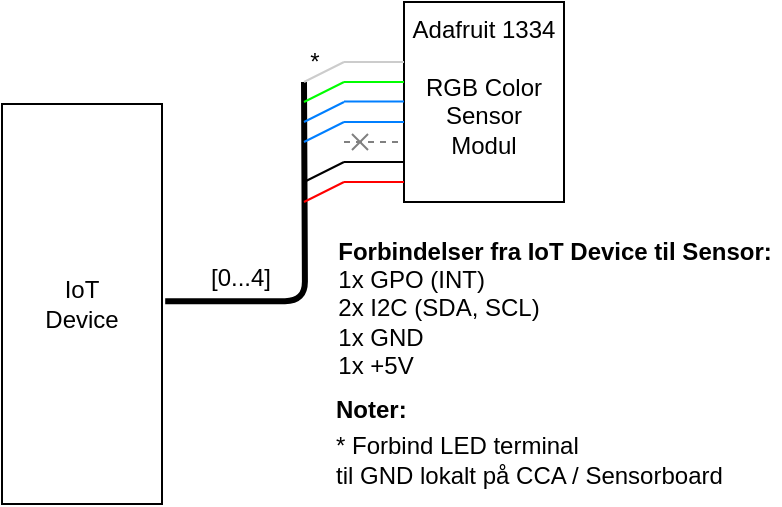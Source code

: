 <mxfile version="13.7.1" type="device"><diagram id="t9sPXGL8GRQr0Fe4BklY" name="Page-1"><mxGraphModel dx="1138" dy="596" grid="0" gridSize="10" guides="1" tooltips="1" connect="1" arrows="1" fold="1" page="1" pageScale="1" pageWidth="850" pageHeight="1100" math="0" shadow="0"><root><mxCell id="0"/><mxCell id="1" parent="0"/><mxCell id="f_NwM13itvD3YPY4BCVs-1" value="IoT&lt;br&gt;Device" style="rounded=0;whiteSpace=wrap;html=1;" vertex="1" parent="1"><mxGeometry x="279" y="361" width="80" height="200" as="geometry"/></mxCell><mxCell id="f_NwM13itvD3YPY4BCVs-2" value="Adafruit 1334&lt;br&gt;&lt;br&gt;RGB Color&lt;br&gt;Sensor&lt;br&gt;Modul" style="rounded=0;whiteSpace=wrap;html=1;verticalAlign=top;" vertex="1" parent="1"><mxGeometry x="480" y="310" width="80" height="100" as="geometry"/></mxCell><mxCell id="f_NwM13itvD3YPY4BCVs-3" value="" style="endArrow=none;html=1;strokeColor=#CCCCCC;" edge="1" parent="1"><mxGeometry width="50" height="50" relative="1" as="geometry"><mxPoint x="450" y="340" as="sourcePoint"/><mxPoint x="480" y="340" as="targetPoint"/></mxGeometry></mxCell><mxCell id="f_NwM13itvD3YPY4BCVs-4" value="" style="endArrow=none;html=1;strokeColor=#00FF00;" edge="1" parent="1"><mxGeometry width="50" height="50" relative="1" as="geometry"><mxPoint x="450" y="350" as="sourcePoint"/><mxPoint x="480" y="350" as="targetPoint"/></mxGeometry></mxCell><mxCell id="f_NwM13itvD3YPY4BCVs-5" value="" style="endArrow=none;html=1;strokeColor=#007FFF;" edge="1" parent="1"><mxGeometry width="50" height="50" relative="1" as="geometry"><mxPoint x="450" y="359.8" as="sourcePoint"/><mxPoint x="480" y="359.8" as="targetPoint"/></mxGeometry></mxCell><mxCell id="f_NwM13itvD3YPY4BCVs-6" value="" style="endArrow=none;html=1;strokeColor=#007FFF;" edge="1" parent="1"><mxGeometry width="50" height="50" relative="1" as="geometry"><mxPoint x="450" y="370" as="sourcePoint"/><mxPoint x="480" y="370" as="targetPoint"/></mxGeometry></mxCell><mxCell id="f_NwM13itvD3YPY4BCVs-8" value="" style="endArrow=none;html=1;" edge="1" parent="1"><mxGeometry width="50" height="50" relative="1" as="geometry"><mxPoint x="450" y="390" as="sourcePoint"/><mxPoint x="480" y="390" as="targetPoint"/></mxGeometry></mxCell><mxCell id="f_NwM13itvD3YPY4BCVs-9" value="" style="endArrow=none;html=1;strokeColor=#FF0000;" edge="1" parent="1"><mxGeometry width="50" height="50" relative="1" as="geometry"><mxPoint x="450" y="400" as="sourcePoint"/><mxPoint x="480" y="400" as="targetPoint"/></mxGeometry></mxCell><mxCell id="f_NwM13itvD3YPY4BCVs-11" value="" style="endArrow=none;html=1;strokeWidth=3;edgeStyle=orthogonalEdgeStyle;exitX=1.02;exitY=0.493;exitDx=0;exitDy=0;exitPerimeter=0;" edge="1" parent="1" source="f_NwM13itvD3YPY4BCVs-1"><mxGeometry width="50" height="50" relative="1" as="geometry"><mxPoint x="430" y="440" as="sourcePoint"/><mxPoint x="430" y="350" as="targetPoint"/></mxGeometry></mxCell><mxCell id="f_NwM13itvD3YPY4BCVs-12" value="" style="endArrow=none;html=1;strokeColor=#CCCCCC;" edge="1" parent="1"><mxGeometry width="50" height="50" relative="1" as="geometry"><mxPoint x="430" y="350" as="sourcePoint"/><mxPoint x="450" y="340" as="targetPoint"/></mxGeometry></mxCell><mxCell id="f_NwM13itvD3YPY4BCVs-13" value="" style="endArrow=none;html=1;strokeColor=#00FF00;" edge="1" parent="1"><mxGeometry width="50" height="50" relative="1" as="geometry"><mxPoint x="430" y="360" as="sourcePoint"/><mxPoint x="450" y="350" as="targetPoint"/></mxGeometry></mxCell><mxCell id="f_NwM13itvD3YPY4BCVs-14" value="" style="endArrow=none;html=1;strokeColor=#007FFF;" edge="1" parent="1"><mxGeometry width="50" height="50" relative="1" as="geometry"><mxPoint x="430" y="370" as="sourcePoint"/><mxPoint x="450" y="360" as="targetPoint"/></mxGeometry></mxCell><mxCell id="f_NwM13itvD3YPY4BCVs-15" value="" style="endArrow=none;html=1;strokeColor=#007FFF;" edge="1" parent="1"><mxGeometry width="50" height="50" relative="1" as="geometry"><mxPoint x="430" y="380" as="sourcePoint"/><mxPoint x="450" y="370" as="targetPoint"/></mxGeometry></mxCell><mxCell id="f_NwM13itvD3YPY4BCVs-17" value="" style="endArrow=none;html=1;" edge="1" parent="1"><mxGeometry width="50" height="50" relative="1" as="geometry"><mxPoint x="430" y="400" as="sourcePoint"/><mxPoint x="450" y="390" as="targetPoint"/></mxGeometry></mxCell><mxCell id="f_NwM13itvD3YPY4BCVs-18" value="" style="endArrow=none;html=1;strokeColor=#FF0000;" edge="1" parent="1"><mxGeometry width="50" height="50" relative="1" as="geometry"><mxPoint x="430" y="410" as="sourcePoint"/><mxPoint x="450" y="400" as="targetPoint"/></mxGeometry></mxCell><mxCell id="f_NwM13itvD3YPY4BCVs-21" value="&lt;div style=&quot;text-align: left&quot;&gt;&lt;span&gt;&lt;b&gt;Forbindelser fra IoT Device til Sensor:&lt;/b&gt;&lt;/span&gt;&lt;/div&gt;&lt;div style=&quot;text-align: left&quot;&gt;&lt;span&gt;1x GPO (INT)&lt;/span&gt;&lt;/div&gt;&lt;div style=&quot;text-align: left&quot;&gt;&lt;span&gt;2x I2C (SDA, SCL)&lt;/span&gt;&lt;/div&gt;&lt;div style=&quot;text-align: left&quot;&gt;&lt;span&gt;1x GND&lt;/span&gt;&lt;/div&gt;&lt;div style=&quot;text-align: left&quot;&gt;&lt;span&gt;1x +5V&amp;nbsp;&lt;/span&gt;&lt;/div&gt;" style="text;html=1;align=center;verticalAlign=middle;resizable=0;points=[];autosize=1;" vertex="1" parent="1"><mxGeometry x="441" y="426" width="227" height="74" as="geometry"/></mxCell><mxCell id="f_NwM13itvD3YPY4BCVs-22" value="[0...4]" style="text;html=1;align=center;verticalAlign=middle;resizable=0;points=[];autosize=1;" vertex="1" parent="1"><mxGeometry x="373" y="438" width="50" height="20" as="geometry"/></mxCell><mxCell id="f_NwM13itvD3YPY4BCVs-26" value="* Forbind LED terminal&amp;nbsp;&lt;br&gt;til GND lokalt på CCA / Sensorboard" style="text;html=1;align=left;verticalAlign=middle;resizable=0;points=[];autosize=1;" vertex="1" parent="1"><mxGeometry x="444" y="524" width="210" height="30" as="geometry"/></mxCell><mxCell id="f_NwM13itvD3YPY4BCVs-27" value="*" style="text;html=1;align=center;verticalAlign=middle;resizable=0;points=[];autosize=1;" vertex="1" parent="1"><mxGeometry x="425" y="330" width="20" height="20" as="geometry"/></mxCell><mxCell id="f_NwM13itvD3YPY4BCVs-29" value="" style="endArrow=none;html=1;dashed=1;startArrow=cross;startFill=0;strokeColor=#808080;" edge="1" parent="1"><mxGeometry width="50" height="50" relative="1" as="geometry"><mxPoint x="450" y="380" as="sourcePoint"/><mxPoint x="480" y="380" as="targetPoint"/></mxGeometry></mxCell><mxCell id="f_NwM13itvD3YPY4BCVs-31" value="&lt;b&gt;Noter:&lt;/b&gt;" style="text;html=1;align=left;verticalAlign=middle;resizable=0;points=[];autosize=1;" vertex="1" parent="1"><mxGeometry x="444" y="504" width="50" height="20" as="geometry"/></mxCell></root></mxGraphModel></diagram></mxfile>